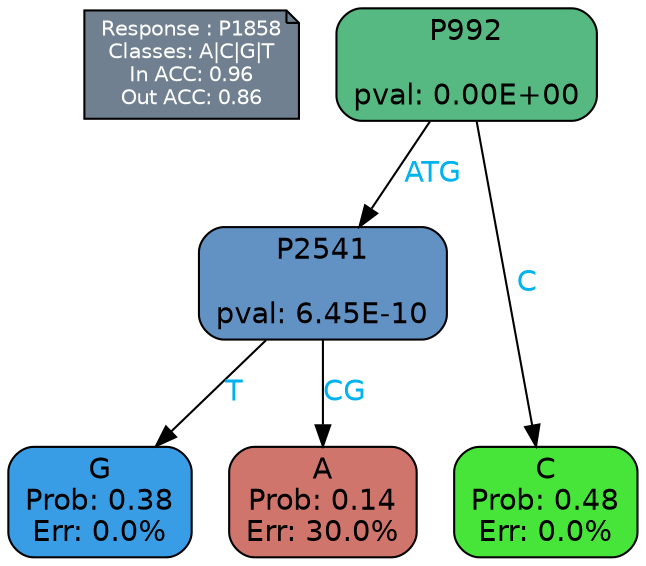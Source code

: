 digraph Tree {
node [shape=box, style="filled, rounded", color="black", fontname=helvetica] ;
graph [ranksep=equally, splines=polylines, bgcolor=transparent, dpi=600] ;
edge [fontname=helvetica] ;
LEGEND [label="Response : P1858
Classes: A|C|G|T
In ACC: 0.96
Out ACC: 0.86
",shape=note,align=left,style=filled,fillcolor="slategray",fontcolor="white",fontsize=10];1 [label="P992

pval: 0.00E+00", fillcolor="#55b981"] ;
2 [label="P2541

pval: 6.45E-10", fillcolor="#6292c4"] ;
3 [label="G
Prob: 0.38
Err: 0.0%", fillcolor="#399de5"] ;
4 [label="A
Prob: 0.14
Err: 30.0%", fillcolor="#d0756c"] ;
5 [label="C
Prob: 0.48
Err: 0.0%", fillcolor="#47e539"] ;
1 -> 2 [label="ATG",fontcolor=deepskyblue2] ;
1 -> 5 [label="C",fontcolor=deepskyblue2] ;
2 -> 3 [label="T",fontcolor=deepskyblue2] ;
2 -> 4 [label="CG",fontcolor=deepskyblue2] ;
{rank = same; 3;4;5;}{rank = same; LEGEND;1;}}